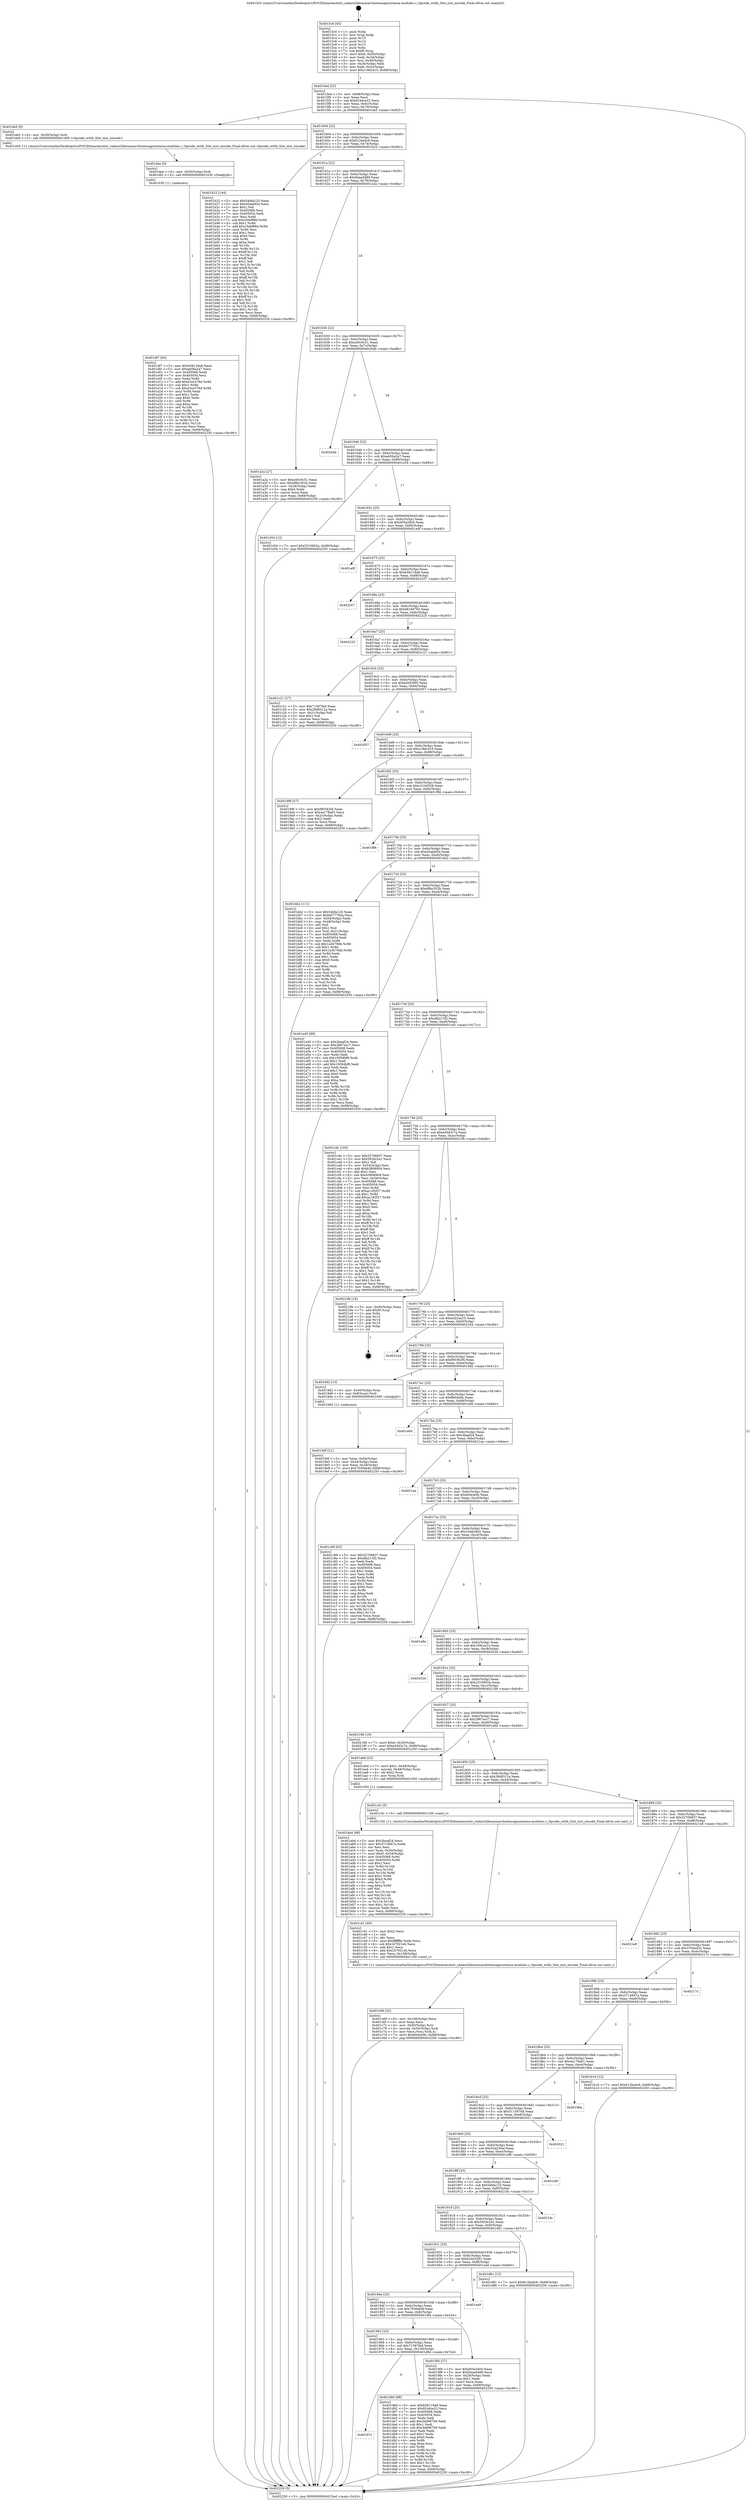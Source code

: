 digraph "0x4015c0" {
  label = "0x4015c0 (/mnt/c/Users/mathe/Desktop/tcc/POCII/binaries/extr_radare2librasmarchxtensagnuxtensa-modules.c_Opcode_witlb_Slot_inst_encode_Final-ollvm.out::main(0))"
  labelloc = "t"
  node[shape=record]

  Entry [label="",width=0.3,height=0.3,shape=circle,fillcolor=black,style=filled]
  "0x4015ed" [label="{
     0x4015ed [23]\l
     | [instrs]\l
     &nbsp;&nbsp;0x4015ed \<+3\>: mov -0x68(%rbp),%eax\l
     &nbsp;&nbsp;0x4015f0 \<+2\>: mov %eax,%ecx\l
     &nbsp;&nbsp;0x4015f2 \<+6\>: sub $0x824dce22,%ecx\l
     &nbsp;&nbsp;0x4015f8 \<+3\>: mov %eax,-0x6c(%rbp)\l
     &nbsp;&nbsp;0x4015fb \<+3\>: mov %ecx,-0x70(%rbp)\l
     &nbsp;&nbsp;0x4015fe \<+6\>: je 0000000000401de5 \<main+0x825\>\l
  }"]
  "0x401de5" [label="{
     0x401de5 [9]\l
     | [instrs]\l
     &nbsp;&nbsp;0x401de5 \<+4\>: mov -0x50(%rbp),%rdi\l
     &nbsp;&nbsp;0x401de9 \<+5\>: call 0000000000401400 \<Opcode_witlb_Slot_inst_encode\>\l
     | [calls]\l
     &nbsp;&nbsp;0x401400 \{1\} (/mnt/c/Users/mathe/Desktop/tcc/POCII/binaries/extr_radare2librasmarchxtensagnuxtensa-modules.c_Opcode_witlb_Slot_inst_encode_Final-ollvm.out::Opcode_witlb_Slot_inst_encode)\l
  }"]
  "0x401604" [label="{
     0x401604 [22]\l
     | [instrs]\l
     &nbsp;&nbsp;0x401604 \<+5\>: jmp 0000000000401609 \<main+0x49\>\l
     &nbsp;&nbsp;0x401609 \<+3\>: mov -0x6c(%rbp),%eax\l
     &nbsp;&nbsp;0x40160c \<+5\>: sub $0x912bedc6,%eax\l
     &nbsp;&nbsp;0x401611 \<+3\>: mov %eax,-0x74(%rbp)\l
     &nbsp;&nbsp;0x401614 \<+6\>: je 0000000000401b22 \<main+0x562\>\l
  }"]
  Exit [label="",width=0.3,height=0.3,shape=circle,fillcolor=black,style=filled,peripheries=2]
  "0x401b22" [label="{
     0x401b22 [144]\l
     | [instrs]\l
     &nbsp;&nbsp;0x401b22 \<+5\>: mov $0x54bfa125,%eax\l
     &nbsp;&nbsp;0x401b27 \<+5\>: mov $0xd2aebf2d,%ecx\l
     &nbsp;&nbsp;0x401b2c \<+2\>: mov $0x1,%dl\l
     &nbsp;&nbsp;0x401b2e \<+7\>: mov 0x405068,%esi\l
     &nbsp;&nbsp;0x401b35 \<+7\>: mov 0x405054,%edi\l
     &nbsp;&nbsp;0x401b3c \<+3\>: mov %esi,%r8d\l
     &nbsp;&nbsp;0x401b3f \<+7\>: sub $0xc5ebf88d,%r8d\l
     &nbsp;&nbsp;0x401b46 \<+4\>: sub $0x1,%r8d\l
     &nbsp;&nbsp;0x401b4a \<+7\>: add $0xc5ebf88d,%r8d\l
     &nbsp;&nbsp;0x401b51 \<+4\>: imul %r8d,%esi\l
     &nbsp;&nbsp;0x401b55 \<+3\>: and $0x1,%esi\l
     &nbsp;&nbsp;0x401b58 \<+3\>: cmp $0x0,%esi\l
     &nbsp;&nbsp;0x401b5b \<+4\>: sete %r9b\l
     &nbsp;&nbsp;0x401b5f \<+3\>: cmp $0xa,%edi\l
     &nbsp;&nbsp;0x401b62 \<+4\>: setl %r10b\l
     &nbsp;&nbsp;0x401b66 \<+3\>: mov %r9b,%r11b\l
     &nbsp;&nbsp;0x401b69 \<+4\>: xor $0xff,%r11b\l
     &nbsp;&nbsp;0x401b6d \<+3\>: mov %r10b,%bl\l
     &nbsp;&nbsp;0x401b70 \<+3\>: xor $0xff,%bl\l
     &nbsp;&nbsp;0x401b73 \<+3\>: xor $0x1,%dl\l
     &nbsp;&nbsp;0x401b76 \<+3\>: mov %r11b,%r14b\l
     &nbsp;&nbsp;0x401b79 \<+4\>: and $0xff,%r14b\l
     &nbsp;&nbsp;0x401b7d \<+3\>: and %dl,%r9b\l
     &nbsp;&nbsp;0x401b80 \<+3\>: mov %bl,%r15b\l
     &nbsp;&nbsp;0x401b83 \<+4\>: and $0xff,%r15b\l
     &nbsp;&nbsp;0x401b87 \<+3\>: and %dl,%r10b\l
     &nbsp;&nbsp;0x401b8a \<+3\>: or %r9b,%r14b\l
     &nbsp;&nbsp;0x401b8d \<+3\>: or %r10b,%r15b\l
     &nbsp;&nbsp;0x401b90 \<+3\>: xor %r15b,%r14b\l
     &nbsp;&nbsp;0x401b93 \<+3\>: or %bl,%r11b\l
     &nbsp;&nbsp;0x401b96 \<+4\>: xor $0xff,%r11b\l
     &nbsp;&nbsp;0x401b9a \<+3\>: or $0x1,%dl\l
     &nbsp;&nbsp;0x401b9d \<+3\>: and %dl,%r11b\l
     &nbsp;&nbsp;0x401ba0 \<+3\>: or %r11b,%r14b\l
     &nbsp;&nbsp;0x401ba3 \<+4\>: test $0x1,%r14b\l
     &nbsp;&nbsp;0x401ba7 \<+3\>: cmovne %ecx,%eax\l
     &nbsp;&nbsp;0x401baa \<+3\>: mov %eax,-0x68(%rbp)\l
     &nbsp;&nbsp;0x401bad \<+5\>: jmp 0000000000402250 \<main+0xc90\>\l
  }"]
  "0x40161a" [label="{
     0x40161a [22]\l
     | [instrs]\l
     &nbsp;&nbsp;0x40161a \<+5\>: jmp 000000000040161f \<main+0x5f\>\l
     &nbsp;&nbsp;0x40161f \<+3\>: mov -0x6c(%rbp),%eax\l
     &nbsp;&nbsp;0x401622 \<+5\>: sub $0x94aa0489,%eax\l
     &nbsp;&nbsp;0x401627 \<+3\>: mov %eax,-0x78(%rbp)\l
     &nbsp;&nbsp;0x40162a \<+6\>: je 0000000000401a2a \<main+0x46a\>\l
  }"]
  "0x401df7" [label="{
     0x401df7 [93]\l
     | [instrs]\l
     &nbsp;&nbsp;0x401df7 \<+5\>: mov $0xb58118a8,%eax\l
     &nbsp;&nbsp;0x401dfc \<+5\>: mov $0xab56a2a7,%ecx\l
     &nbsp;&nbsp;0x401e01 \<+7\>: mov 0x405068,%edx\l
     &nbsp;&nbsp;0x401e08 \<+7\>: mov 0x405054,%esi\l
     &nbsp;&nbsp;0x401e0f \<+3\>: mov %edx,%r8d\l
     &nbsp;&nbsp;0x401e12 \<+7\>: add $0xe3ce378d,%r8d\l
     &nbsp;&nbsp;0x401e19 \<+4\>: sub $0x1,%r8d\l
     &nbsp;&nbsp;0x401e1d \<+7\>: sub $0xe3ce378d,%r8d\l
     &nbsp;&nbsp;0x401e24 \<+4\>: imul %r8d,%edx\l
     &nbsp;&nbsp;0x401e28 \<+3\>: and $0x1,%edx\l
     &nbsp;&nbsp;0x401e2b \<+3\>: cmp $0x0,%edx\l
     &nbsp;&nbsp;0x401e2e \<+4\>: sete %r9b\l
     &nbsp;&nbsp;0x401e32 \<+3\>: cmp $0xa,%esi\l
     &nbsp;&nbsp;0x401e35 \<+4\>: setl %r10b\l
     &nbsp;&nbsp;0x401e39 \<+3\>: mov %r9b,%r11b\l
     &nbsp;&nbsp;0x401e3c \<+3\>: and %r10b,%r11b\l
     &nbsp;&nbsp;0x401e3f \<+3\>: xor %r10b,%r9b\l
     &nbsp;&nbsp;0x401e42 \<+3\>: or %r9b,%r11b\l
     &nbsp;&nbsp;0x401e45 \<+4\>: test $0x1,%r11b\l
     &nbsp;&nbsp;0x401e49 \<+3\>: cmovne %ecx,%eax\l
     &nbsp;&nbsp;0x401e4c \<+3\>: mov %eax,-0x68(%rbp)\l
     &nbsp;&nbsp;0x401e4f \<+5\>: jmp 0000000000402250 \<main+0xc90\>\l
  }"]
  "0x401a2a" [label="{
     0x401a2a [27]\l
     | [instrs]\l
     &nbsp;&nbsp;0x401a2a \<+5\>: mov $0xa40c0c51,%eax\l
     &nbsp;&nbsp;0x401a2f \<+5\>: mov $0xd9bc352b,%ecx\l
     &nbsp;&nbsp;0x401a34 \<+3\>: mov -0x28(%rbp),%edx\l
     &nbsp;&nbsp;0x401a37 \<+3\>: cmp $0x0,%edx\l
     &nbsp;&nbsp;0x401a3a \<+3\>: cmove %ecx,%eax\l
     &nbsp;&nbsp;0x401a3d \<+3\>: mov %eax,-0x68(%rbp)\l
     &nbsp;&nbsp;0x401a40 \<+5\>: jmp 0000000000402250 \<main+0xc90\>\l
  }"]
  "0x401630" [label="{
     0x401630 [22]\l
     | [instrs]\l
     &nbsp;&nbsp;0x401630 \<+5\>: jmp 0000000000401635 \<main+0x75\>\l
     &nbsp;&nbsp;0x401635 \<+3\>: mov -0x6c(%rbp),%eax\l
     &nbsp;&nbsp;0x401638 \<+5\>: sub $0xa40c0c51,%eax\l
     &nbsp;&nbsp;0x40163d \<+3\>: mov %eax,-0x7c(%rbp)\l
     &nbsp;&nbsp;0x401640 \<+6\>: je 000000000040204b \<main+0xa8b\>\l
  }"]
  "0x401dee" [label="{
     0x401dee [9]\l
     | [instrs]\l
     &nbsp;&nbsp;0x401dee \<+4\>: mov -0x50(%rbp),%rdi\l
     &nbsp;&nbsp;0x401df2 \<+5\>: call 0000000000401030 \<free@plt\>\l
     | [calls]\l
     &nbsp;&nbsp;0x401030 \{1\} (unknown)\l
  }"]
  "0x40204b" [label="{
     0x40204b\l
  }", style=dashed]
  "0x401646" [label="{
     0x401646 [22]\l
     | [instrs]\l
     &nbsp;&nbsp;0x401646 \<+5\>: jmp 000000000040164b \<main+0x8b\>\l
     &nbsp;&nbsp;0x40164b \<+3\>: mov -0x6c(%rbp),%eax\l
     &nbsp;&nbsp;0x40164e \<+5\>: sub $0xab56a2a7,%eax\l
     &nbsp;&nbsp;0x401653 \<+3\>: mov %eax,-0x80(%rbp)\l
     &nbsp;&nbsp;0x401656 \<+6\>: je 0000000000401e54 \<main+0x894\>\l
  }"]
  "0x40197c" [label="{
     0x40197c\l
  }", style=dashed]
  "0x401e54" [label="{
     0x401e54 [12]\l
     | [instrs]\l
     &nbsp;&nbsp;0x401e54 \<+7\>: movl $0x2310902a,-0x68(%rbp)\l
     &nbsp;&nbsp;0x401e5b \<+5\>: jmp 0000000000402250 \<main+0xc90\>\l
  }"]
  "0x40165c" [label="{
     0x40165c [25]\l
     | [instrs]\l
     &nbsp;&nbsp;0x40165c \<+5\>: jmp 0000000000401661 \<main+0xa1\>\l
     &nbsp;&nbsp;0x401661 \<+3\>: mov -0x6c(%rbp),%eax\l
     &nbsp;&nbsp;0x401664 \<+5\>: sub $0xb05a28c0,%eax\l
     &nbsp;&nbsp;0x401669 \<+6\>: mov %eax,-0x84(%rbp)\l
     &nbsp;&nbsp;0x40166f \<+6\>: je 0000000000401a0f \<main+0x44f\>\l
  }"]
  "0x401d8d" [label="{
     0x401d8d [88]\l
     | [instrs]\l
     &nbsp;&nbsp;0x401d8d \<+5\>: mov $0xb58118a8,%eax\l
     &nbsp;&nbsp;0x401d92 \<+5\>: mov $0x824dce22,%ecx\l
     &nbsp;&nbsp;0x401d97 \<+7\>: mov 0x405068,%edx\l
     &nbsp;&nbsp;0x401d9e \<+7\>: mov 0x405054,%esi\l
     &nbsp;&nbsp;0x401da5 \<+2\>: mov %edx,%edi\l
     &nbsp;&nbsp;0x401da7 \<+6\>: add $0x3dd967b9,%edi\l
     &nbsp;&nbsp;0x401dad \<+3\>: sub $0x1,%edi\l
     &nbsp;&nbsp;0x401db0 \<+6\>: sub $0x3dd967b9,%edi\l
     &nbsp;&nbsp;0x401db6 \<+3\>: imul %edi,%edx\l
     &nbsp;&nbsp;0x401db9 \<+3\>: and $0x1,%edx\l
     &nbsp;&nbsp;0x401dbc \<+3\>: cmp $0x0,%edx\l
     &nbsp;&nbsp;0x401dbf \<+4\>: sete %r8b\l
     &nbsp;&nbsp;0x401dc3 \<+3\>: cmp $0xa,%esi\l
     &nbsp;&nbsp;0x401dc6 \<+4\>: setl %r9b\l
     &nbsp;&nbsp;0x401dca \<+3\>: mov %r8b,%r10b\l
     &nbsp;&nbsp;0x401dcd \<+3\>: and %r9b,%r10b\l
     &nbsp;&nbsp;0x401dd0 \<+3\>: xor %r9b,%r8b\l
     &nbsp;&nbsp;0x401dd3 \<+3\>: or %r8b,%r10b\l
     &nbsp;&nbsp;0x401dd6 \<+4\>: test $0x1,%r10b\l
     &nbsp;&nbsp;0x401dda \<+3\>: cmovne %ecx,%eax\l
     &nbsp;&nbsp;0x401ddd \<+3\>: mov %eax,-0x68(%rbp)\l
     &nbsp;&nbsp;0x401de0 \<+5\>: jmp 0000000000402250 \<main+0xc90\>\l
  }"]
  "0x401a0f" [label="{
     0x401a0f\l
  }", style=dashed]
  "0x401675" [label="{
     0x401675 [25]\l
     | [instrs]\l
     &nbsp;&nbsp;0x401675 \<+5\>: jmp 000000000040167a \<main+0xba\>\l
     &nbsp;&nbsp;0x40167a \<+3\>: mov -0x6c(%rbp),%eax\l
     &nbsp;&nbsp;0x40167d \<+5\>: sub $0xb58118a8,%eax\l
     &nbsp;&nbsp;0x401682 \<+6\>: mov %eax,-0x88(%rbp)\l
     &nbsp;&nbsp;0x401688 \<+6\>: je 0000000000402207 \<main+0xc47\>\l
  }"]
  "0x401c69" [label="{
     0x401c69 [32]\l
     | [instrs]\l
     &nbsp;&nbsp;0x401c69 \<+6\>: mov -0x108(%rbp),%ecx\l
     &nbsp;&nbsp;0x401c6f \<+3\>: imul %eax,%ecx\l
     &nbsp;&nbsp;0x401c72 \<+4\>: mov -0x50(%rbp),%rsi\l
     &nbsp;&nbsp;0x401c76 \<+4\>: movslq -0x54(%rbp),%rdi\l
     &nbsp;&nbsp;0x401c7a \<+3\>: mov %ecx,(%rsi,%rdi,4)\l
     &nbsp;&nbsp;0x401c7d \<+7\>: movl $0x604cb0b,-0x68(%rbp)\l
     &nbsp;&nbsp;0x401c84 \<+5\>: jmp 0000000000402250 \<main+0xc90\>\l
  }"]
  "0x402207" [label="{
     0x402207\l
  }", style=dashed]
  "0x40168e" [label="{
     0x40168e [25]\l
     | [instrs]\l
     &nbsp;&nbsp;0x40168e \<+5\>: jmp 0000000000401693 \<main+0xd3\>\l
     &nbsp;&nbsp;0x401693 \<+3\>: mov -0x6c(%rbp),%eax\l
     &nbsp;&nbsp;0x401696 \<+5\>: sub $0xb8194783,%eax\l
     &nbsp;&nbsp;0x40169b \<+6\>: mov %eax,-0x8c(%rbp)\l
     &nbsp;&nbsp;0x4016a1 \<+6\>: je 0000000000402225 \<main+0xc65\>\l
  }"]
  "0x401c41" [label="{
     0x401c41 [40]\l
     | [instrs]\l
     &nbsp;&nbsp;0x401c41 \<+5\>: mov $0x2,%ecx\l
     &nbsp;&nbsp;0x401c46 \<+1\>: cltd\l
     &nbsp;&nbsp;0x401c47 \<+2\>: idiv %ecx\l
     &nbsp;&nbsp;0x401c49 \<+6\>: imul $0xfffffffe,%edx,%ecx\l
     &nbsp;&nbsp;0x401c4f \<+6\>: sub $0x247921eb,%ecx\l
     &nbsp;&nbsp;0x401c55 \<+3\>: add $0x1,%ecx\l
     &nbsp;&nbsp;0x401c58 \<+6\>: add $0x247921eb,%ecx\l
     &nbsp;&nbsp;0x401c5e \<+6\>: mov %ecx,-0x108(%rbp)\l
     &nbsp;&nbsp;0x401c64 \<+5\>: call 0000000000401160 \<next_i\>\l
     | [calls]\l
     &nbsp;&nbsp;0x401160 \{1\} (/mnt/c/Users/mathe/Desktop/tcc/POCII/binaries/extr_radare2librasmarchxtensagnuxtensa-modules.c_Opcode_witlb_Slot_inst_encode_Final-ollvm.out::next_i)\l
  }"]
  "0x402225" [label="{
     0x402225\l
  }", style=dashed]
  "0x4016a7" [label="{
     0x4016a7 [25]\l
     | [instrs]\l
     &nbsp;&nbsp;0x4016a7 \<+5\>: jmp 00000000004016ac \<main+0xec\>\l
     &nbsp;&nbsp;0x4016ac \<+3\>: mov -0x6c(%rbp),%eax\l
     &nbsp;&nbsp;0x4016af \<+5\>: sub $0xbb77792a,%eax\l
     &nbsp;&nbsp;0x4016b4 \<+6\>: mov %eax,-0x90(%rbp)\l
     &nbsp;&nbsp;0x4016ba \<+6\>: je 0000000000401c21 \<main+0x661\>\l
  }"]
  "0x401ab4" [label="{
     0x401ab4 [98]\l
     | [instrs]\l
     &nbsp;&nbsp;0x401ab4 \<+5\>: mov $0x3baaf24,%ecx\l
     &nbsp;&nbsp;0x401ab9 \<+5\>: mov $0x3714847a,%edx\l
     &nbsp;&nbsp;0x401abe \<+2\>: xor %esi,%esi\l
     &nbsp;&nbsp;0x401ac0 \<+4\>: mov %rax,-0x50(%rbp)\l
     &nbsp;&nbsp;0x401ac4 \<+7\>: movl $0x0,-0x54(%rbp)\l
     &nbsp;&nbsp;0x401acb \<+8\>: mov 0x405068,%r8d\l
     &nbsp;&nbsp;0x401ad3 \<+8\>: mov 0x405054,%r9d\l
     &nbsp;&nbsp;0x401adb \<+3\>: sub $0x1,%esi\l
     &nbsp;&nbsp;0x401ade \<+3\>: mov %r8d,%r10d\l
     &nbsp;&nbsp;0x401ae1 \<+3\>: add %esi,%r10d\l
     &nbsp;&nbsp;0x401ae4 \<+4\>: imul %r10d,%r8d\l
     &nbsp;&nbsp;0x401ae8 \<+4\>: and $0x1,%r8d\l
     &nbsp;&nbsp;0x401aec \<+4\>: cmp $0x0,%r8d\l
     &nbsp;&nbsp;0x401af0 \<+4\>: sete %r11b\l
     &nbsp;&nbsp;0x401af4 \<+4\>: cmp $0xa,%r9d\l
     &nbsp;&nbsp;0x401af8 \<+3\>: setl %bl\l
     &nbsp;&nbsp;0x401afb \<+3\>: mov %r11b,%r14b\l
     &nbsp;&nbsp;0x401afe \<+3\>: and %bl,%r14b\l
     &nbsp;&nbsp;0x401b01 \<+3\>: xor %bl,%r11b\l
     &nbsp;&nbsp;0x401b04 \<+3\>: or %r11b,%r14b\l
     &nbsp;&nbsp;0x401b07 \<+4\>: test $0x1,%r14b\l
     &nbsp;&nbsp;0x401b0b \<+3\>: cmovne %edx,%ecx\l
     &nbsp;&nbsp;0x401b0e \<+3\>: mov %ecx,-0x68(%rbp)\l
     &nbsp;&nbsp;0x401b11 \<+5\>: jmp 0000000000402250 \<main+0xc90\>\l
  }"]
  "0x401c21" [label="{
     0x401c21 [27]\l
     | [instrs]\l
     &nbsp;&nbsp;0x401c21 \<+5\>: mov $0x71587fed,%eax\l
     &nbsp;&nbsp;0x401c26 \<+5\>: mov $0x28d8312a,%ecx\l
     &nbsp;&nbsp;0x401c2b \<+3\>: mov -0x21(%rbp),%dl\l
     &nbsp;&nbsp;0x401c2e \<+3\>: test $0x1,%dl\l
     &nbsp;&nbsp;0x401c31 \<+3\>: cmovne %ecx,%eax\l
     &nbsp;&nbsp;0x401c34 \<+3\>: mov %eax,-0x68(%rbp)\l
     &nbsp;&nbsp;0x401c37 \<+5\>: jmp 0000000000402250 \<main+0xc90\>\l
  }"]
  "0x4016c0" [label="{
     0x4016c0 [25]\l
     | [instrs]\l
     &nbsp;&nbsp;0x4016c0 \<+5\>: jmp 00000000004016c5 \<main+0x105\>\l
     &nbsp;&nbsp;0x4016c5 \<+3\>: mov -0x6c(%rbp),%eax\l
     &nbsp;&nbsp;0x4016c8 \<+5\>: sub $0xbd263fd5,%eax\l
     &nbsp;&nbsp;0x4016cd \<+6\>: mov %eax,-0x94(%rbp)\l
     &nbsp;&nbsp;0x4016d3 \<+6\>: je 0000000000402057 \<main+0xa97\>\l
  }"]
  "0x401963" [label="{
     0x401963 [25]\l
     | [instrs]\l
     &nbsp;&nbsp;0x401963 \<+5\>: jmp 0000000000401968 \<main+0x3a8\>\l
     &nbsp;&nbsp;0x401968 \<+3\>: mov -0x6c(%rbp),%eax\l
     &nbsp;&nbsp;0x40196b \<+5\>: sub $0x71587fed,%eax\l
     &nbsp;&nbsp;0x401970 \<+6\>: mov %eax,-0x100(%rbp)\l
     &nbsp;&nbsp;0x401976 \<+6\>: je 0000000000401d8d \<main+0x7cd\>\l
  }"]
  "0x402057" [label="{
     0x402057\l
  }", style=dashed]
  "0x4016d9" [label="{
     0x4016d9 [25]\l
     | [instrs]\l
     &nbsp;&nbsp;0x4016d9 \<+5\>: jmp 00000000004016de \<main+0x11e\>\l
     &nbsp;&nbsp;0x4016de \<+3\>: mov -0x6c(%rbp),%eax\l
     &nbsp;&nbsp;0x4016e1 \<+5\>: sub $0xc18dc410,%eax\l
     &nbsp;&nbsp;0x4016e6 \<+6\>: mov %eax,-0x98(%rbp)\l
     &nbsp;&nbsp;0x4016ec \<+6\>: je 000000000040199f \<main+0x3df\>\l
  }"]
  "0x4019f4" [label="{
     0x4019f4 [27]\l
     | [instrs]\l
     &nbsp;&nbsp;0x4019f4 \<+5\>: mov $0xb05a28c0,%eax\l
     &nbsp;&nbsp;0x4019f9 \<+5\>: mov $0x94aa0489,%ecx\l
     &nbsp;&nbsp;0x4019fe \<+3\>: mov -0x28(%rbp),%edx\l
     &nbsp;&nbsp;0x401a01 \<+3\>: cmp $0x1,%edx\l
     &nbsp;&nbsp;0x401a04 \<+3\>: cmovl %ecx,%eax\l
     &nbsp;&nbsp;0x401a07 \<+3\>: mov %eax,-0x68(%rbp)\l
     &nbsp;&nbsp;0x401a0a \<+5\>: jmp 0000000000402250 \<main+0xc90\>\l
  }"]
  "0x40199f" [label="{
     0x40199f [27]\l
     | [instrs]\l
     &nbsp;&nbsp;0x40199f \<+5\>: mov $0xf90362f4,%eax\l
     &nbsp;&nbsp;0x4019a4 \<+5\>: mov $0x4a178a61,%ecx\l
     &nbsp;&nbsp;0x4019a9 \<+3\>: mov -0x2c(%rbp),%edx\l
     &nbsp;&nbsp;0x4019ac \<+3\>: cmp $0x2,%edx\l
     &nbsp;&nbsp;0x4019af \<+3\>: cmovne %ecx,%eax\l
     &nbsp;&nbsp;0x4019b2 \<+3\>: mov %eax,-0x68(%rbp)\l
     &nbsp;&nbsp;0x4019b5 \<+5\>: jmp 0000000000402250 \<main+0xc90\>\l
  }"]
  "0x4016f2" [label="{
     0x4016f2 [25]\l
     | [instrs]\l
     &nbsp;&nbsp;0x4016f2 \<+5\>: jmp 00000000004016f7 \<main+0x137\>\l
     &nbsp;&nbsp;0x4016f7 \<+3\>: mov -0x6c(%rbp),%eax\l
     &nbsp;&nbsp;0x4016fa \<+5\>: sub $0xc210d328,%eax\l
     &nbsp;&nbsp;0x4016ff \<+6\>: mov %eax,-0x9c(%rbp)\l
     &nbsp;&nbsp;0x401705 \<+6\>: je 0000000000401f86 \<main+0x9c6\>\l
  }"]
  "0x402250" [label="{
     0x402250 [5]\l
     | [instrs]\l
     &nbsp;&nbsp;0x402250 \<+5\>: jmp 00000000004015ed \<main+0x2d\>\l
  }"]
  "0x4015c0" [label="{
     0x4015c0 [45]\l
     | [instrs]\l
     &nbsp;&nbsp;0x4015c0 \<+1\>: push %rbp\l
     &nbsp;&nbsp;0x4015c1 \<+3\>: mov %rsp,%rbp\l
     &nbsp;&nbsp;0x4015c4 \<+2\>: push %r15\l
     &nbsp;&nbsp;0x4015c6 \<+2\>: push %r14\l
     &nbsp;&nbsp;0x4015c8 \<+2\>: push %r12\l
     &nbsp;&nbsp;0x4015ca \<+1\>: push %rbx\l
     &nbsp;&nbsp;0x4015cb \<+7\>: sub $0xf0,%rsp\l
     &nbsp;&nbsp;0x4015d2 \<+7\>: movl $0x0,-0x30(%rbp)\l
     &nbsp;&nbsp;0x4015d9 \<+3\>: mov %edi,-0x34(%rbp)\l
     &nbsp;&nbsp;0x4015dc \<+4\>: mov %rsi,-0x40(%rbp)\l
     &nbsp;&nbsp;0x4015e0 \<+3\>: mov -0x34(%rbp),%edi\l
     &nbsp;&nbsp;0x4015e3 \<+3\>: mov %edi,-0x2c(%rbp)\l
     &nbsp;&nbsp;0x4015e6 \<+7\>: movl $0xc18dc410,-0x68(%rbp)\l
  }"]
  "0x40194a" [label="{
     0x40194a [25]\l
     | [instrs]\l
     &nbsp;&nbsp;0x40194a \<+5\>: jmp 000000000040194f \<main+0x38f\>\l
     &nbsp;&nbsp;0x40194f \<+3\>: mov -0x6c(%rbp),%eax\l
     &nbsp;&nbsp;0x401952 \<+5\>: sub $0x7030eb4f,%eax\l
     &nbsp;&nbsp;0x401957 \<+6\>: mov %eax,-0xfc(%rbp)\l
     &nbsp;&nbsp;0x40195d \<+6\>: je 00000000004019f4 \<main+0x434\>\l
  }"]
  "0x401f86" [label="{
     0x401f86\l
  }", style=dashed]
  "0x40170b" [label="{
     0x40170b [25]\l
     | [instrs]\l
     &nbsp;&nbsp;0x40170b \<+5\>: jmp 0000000000401710 \<main+0x150\>\l
     &nbsp;&nbsp;0x401710 \<+3\>: mov -0x6c(%rbp),%eax\l
     &nbsp;&nbsp;0x401713 \<+5\>: sub $0xd2aebf2d,%eax\l
     &nbsp;&nbsp;0x401718 \<+6\>: mov %eax,-0xa0(%rbp)\l
     &nbsp;&nbsp;0x40171e \<+6\>: je 0000000000401bb2 \<main+0x5f2\>\l
  }"]
  "0x401ea9" [label="{
     0x401ea9\l
  }", style=dashed]
  "0x401bb2" [label="{
     0x401bb2 [111]\l
     | [instrs]\l
     &nbsp;&nbsp;0x401bb2 \<+5\>: mov $0x54bfa125,%eax\l
     &nbsp;&nbsp;0x401bb7 \<+5\>: mov $0xbb77792a,%ecx\l
     &nbsp;&nbsp;0x401bbc \<+3\>: mov -0x54(%rbp),%edx\l
     &nbsp;&nbsp;0x401bbf \<+3\>: cmp -0x48(%rbp),%edx\l
     &nbsp;&nbsp;0x401bc2 \<+4\>: setl %sil\l
     &nbsp;&nbsp;0x401bc6 \<+4\>: and $0x1,%sil\l
     &nbsp;&nbsp;0x401bca \<+4\>: mov %sil,-0x21(%rbp)\l
     &nbsp;&nbsp;0x401bce \<+7\>: mov 0x405068,%edx\l
     &nbsp;&nbsp;0x401bd5 \<+7\>: mov 0x405054,%edi\l
     &nbsp;&nbsp;0x401bdc \<+3\>: mov %edx,%r8d\l
     &nbsp;&nbsp;0x401bdf \<+7\>: sub $0x1a3b79db,%r8d\l
     &nbsp;&nbsp;0x401be6 \<+4\>: sub $0x1,%r8d\l
     &nbsp;&nbsp;0x401bea \<+7\>: add $0x1a3b79db,%r8d\l
     &nbsp;&nbsp;0x401bf1 \<+4\>: imul %r8d,%edx\l
     &nbsp;&nbsp;0x401bf5 \<+3\>: and $0x1,%edx\l
     &nbsp;&nbsp;0x401bf8 \<+3\>: cmp $0x0,%edx\l
     &nbsp;&nbsp;0x401bfb \<+4\>: sete %sil\l
     &nbsp;&nbsp;0x401bff \<+3\>: cmp $0xa,%edi\l
     &nbsp;&nbsp;0x401c02 \<+4\>: setl %r9b\l
     &nbsp;&nbsp;0x401c06 \<+3\>: mov %sil,%r10b\l
     &nbsp;&nbsp;0x401c09 \<+3\>: and %r9b,%r10b\l
     &nbsp;&nbsp;0x401c0c \<+3\>: xor %r9b,%sil\l
     &nbsp;&nbsp;0x401c0f \<+3\>: or %sil,%r10b\l
     &nbsp;&nbsp;0x401c12 \<+4\>: test $0x1,%r10b\l
     &nbsp;&nbsp;0x401c16 \<+3\>: cmovne %ecx,%eax\l
     &nbsp;&nbsp;0x401c19 \<+3\>: mov %eax,-0x68(%rbp)\l
     &nbsp;&nbsp;0x401c1c \<+5\>: jmp 0000000000402250 \<main+0xc90\>\l
  }"]
  "0x401724" [label="{
     0x401724 [25]\l
     | [instrs]\l
     &nbsp;&nbsp;0x401724 \<+5\>: jmp 0000000000401729 \<main+0x169\>\l
     &nbsp;&nbsp;0x401729 \<+3\>: mov -0x6c(%rbp),%eax\l
     &nbsp;&nbsp;0x40172c \<+5\>: sub $0xd9bc352b,%eax\l
     &nbsp;&nbsp;0x401731 \<+6\>: mov %eax,-0xa4(%rbp)\l
     &nbsp;&nbsp;0x401737 \<+6\>: je 0000000000401a45 \<main+0x485\>\l
  }"]
  "0x401931" [label="{
     0x401931 [25]\l
     | [instrs]\l
     &nbsp;&nbsp;0x401931 \<+5\>: jmp 0000000000401936 \<main+0x376\>\l
     &nbsp;&nbsp;0x401936 \<+3\>: mov -0x6c(%rbp),%eax\l
     &nbsp;&nbsp;0x401939 \<+5\>: sub $0x624d3281,%eax\l
     &nbsp;&nbsp;0x40193e \<+6\>: mov %eax,-0xf8(%rbp)\l
     &nbsp;&nbsp;0x401944 \<+6\>: je 0000000000401ea9 \<main+0x8e9\>\l
  }"]
  "0x401a45" [label="{
     0x401a45 [88]\l
     | [instrs]\l
     &nbsp;&nbsp;0x401a45 \<+5\>: mov $0x3baaf24,%eax\l
     &nbsp;&nbsp;0x401a4a \<+5\>: mov $0x2867acc7,%ecx\l
     &nbsp;&nbsp;0x401a4f \<+7\>: mov 0x405068,%edx\l
     &nbsp;&nbsp;0x401a56 \<+7\>: mov 0x405054,%esi\l
     &nbsp;&nbsp;0x401a5d \<+2\>: mov %edx,%edi\l
     &nbsp;&nbsp;0x401a5f \<+6\>: sub $0x10094bf9,%edi\l
     &nbsp;&nbsp;0x401a65 \<+3\>: sub $0x1,%edi\l
     &nbsp;&nbsp;0x401a68 \<+6\>: add $0x10094bf9,%edi\l
     &nbsp;&nbsp;0x401a6e \<+3\>: imul %edi,%edx\l
     &nbsp;&nbsp;0x401a71 \<+3\>: and $0x1,%edx\l
     &nbsp;&nbsp;0x401a74 \<+3\>: cmp $0x0,%edx\l
     &nbsp;&nbsp;0x401a77 \<+4\>: sete %r8b\l
     &nbsp;&nbsp;0x401a7b \<+3\>: cmp $0xa,%esi\l
     &nbsp;&nbsp;0x401a7e \<+4\>: setl %r9b\l
     &nbsp;&nbsp;0x401a82 \<+3\>: mov %r8b,%r10b\l
     &nbsp;&nbsp;0x401a85 \<+3\>: and %r9b,%r10b\l
     &nbsp;&nbsp;0x401a88 \<+3\>: xor %r9b,%r8b\l
     &nbsp;&nbsp;0x401a8b \<+3\>: or %r8b,%r10b\l
     &nbsp;&nbsp;0x401a8e \<+4\>: test $0x1,%r10b\l
     &nbsp;&nbsp;0x401a92 \<+3\>: cmovne %ecx,%eax\l
     &nbsp;&nbsp;0x401a95 \<+3\>: mov %eax,-0x68(%rbp)\l
     &nbsp;&nbsp;0x401a98 \<+5\>: jmp 0000000000402250 \<main+0xc90\>\l
  }"]
  "0x40173d" [label="{
     0x40173d [25]\l
     | [instrs]\l
     &nbsp;&nbsp;0x40173d \<+5\>: jmp 0000000000401742 \<main+0x182\>\l
     &nbsp;&nbsp;0x401742 \<+3\>: mov -0x6c(%rbp),%eax\l
     &nbsp;&nbsp;0x401745 \<+5\>: sub $0xdfa213f2,%eax\l
     &nbsp;&nbsp;0x40174a \<+6\>: mov %eax,-0xa8(%rbp)\l
     &nbsp;&nbsp;0x401750 \<+6\>: je 0000000000401cdc \<main+0x71c\>\l
  }"]
  "0x401d81" [label="{
     0x401d81 [12]\l
     | [instrs]\l
     &nbsp;&nbsp;0x401d81 \<+7\>: movl $0x912bedc6,-0x68(%rbp)\l
     &nbsp;&nbsp;0x401d88 \<+5\>: jmp 0000000000402250 \<main+0xc90\>\l
  }"]
  "0x401cdc" [label="{
     0x401cdc [165]\l
     | [instrs]\l
     &nbsp;&nbsp;0x401cdc \<+5\>: mov $0x32706837,%eax\l
     &nbsp;&nbsp;0x401ce1 \<+5\>: mov $0x5926c2e1,%ecx\l
     &nbsp;&nbsp;0x401ce6 \<+2\>: mov $0x1,%dl\l
     &nbsp;&nbsp;0x401ce8 \<+3\>: mov -0x54(%rbp),%esi\l
     &nbsp;&nbsp;0x401ceb \<+6\>: add $0xb3808904,%esi\l
     &nbsp;&nbsp;0x401cf1 \<+3\>: add $0x1,%esi\l
     &nbsp;&nbsp;0x401cf4 \<+6\>: sub $0xb3808904,%esi\l
     &nbsp;&nbsp;0x401cfa \<+3\>: mov %esi,-0x54(%rbp)\l
     &nbsp;&nbsp;0x401cfd \<+7\>: mov 0x405068,%esi\l
     &nbsp;&nbsp;0x401d04 \<+7\>: mov 0x405054,%edi\l
     &nbsp;&nbsp;0x401d0b \<+3\>: mov %esi,%r8d\l
     &nbsp;&nbsp;0x401d0e \<+7\>: sub $0xac192f27,%r8d\l
     &nbsp;&nbsp;0x401d15 \<+4\>: sub $0x1,%r8d\l
     &nbsp;&nbsp;0x401d19 \<+7\>: add $0xac192f27,%r8d\l
     &nbsp;&nbsp;0x401d20 \<+4\>: imul %r8d,%esi\l
     &nbsp;&nbsp;0x401d24 \<+3\>: and $0x1,%esi\l
     &nbsp;&nbsp;0x401d27 \<+3\>: cmp $0x0,%esi\l
     &nbsp;&nbsp;0x401d2a \<+4\>: sete %r9b\l
     &nbsp;&nbsp;0x401d2e \<+3\>: cmp $0xa,%edi\l
     &nbsp;&nbsp;0x401d31 \<+4\>: setl %r10b\l
     &nbsp;&nbsp;0x401d35 \<+3\>: mov %r9b,%r11b\l
     &nbsp;&nbsp;0x401d38 \<+4\>: xor $0xff,%r11b\l
     &nbsp;&nbsp;0x401d3c \<+3\>: mov %r10b,%bl\l
     &nbsp;&nbsp;0x401d3f \<+3\>: xor $0xff,%bl\l
     &nbsp;&nbsp;0x401d42 \<+3\>: xor $0x1,%dl\l
     &nbsp;&nbsp;0x401d45 \<+3\>: mov %r11b,%r14b\l
     &nbsp;&nbsp;0x401d48 \<+4\>: and $0xff,%r14b\l
     &nbsp;&nbsp;0x401d4c \<+3\>: and %dl,%r9b\l
     &nbsp;&nbsp;0x401d4f \<+3\>: mov %bl,%r15b\l
     &nbsp;&nbsp;0x401d52 \<+4\>: and $0xff,%r15b\l
     &nbsp;&nbsp;0x401d56 \<+3\>: and %dl,%r10b\l
     &nbsp;&nbsp;0x401d59 \<+3\>: or %r9b,%r14b\l
     &nbsp;&nbsp;0x401d5c \<+3\>: or %r10b,%r15b\l
     &nbsp;&nbsp;0x401d5f \<+3\>: xor %r15b,%r14b\l
     &nbsp;&nbsp;0x401d62 \<+3\>: or %bl,%r11b\l
     &nbsp;&nbsp;0x401d65 \<+4\>: xor $0xff,%r11b\l
     &nbsp;&nbsp;0x401d69 \<+3\>: or $0x1,%dl\l
     &nbsp;&nbsp;0x401d6c \<+3\>: and %dl,%r11b\l
     &nbsp;&nbsp;0x401d6f \<+3\>: or %r11b,%r14b\l
     &nbsp;&nbsp;0x401d72 \<+4\>: test $0x1,%r14b\l
     &nbsp;&nbsp;0x401d76 \<+3\>: cmovne %ecx,%eax\l
     &nbsp;&nbsp;0x401d79 \<+3\>: mov %eax,-0x68(%rbp)\l
     &nbsp;&nbsp;0x401d7c \<+5\>: jmp 0000000000402250 \<main+0xc90\>\l
  }"]
  "0x401756" [label="{
     0x401756 [25]\l
     | [instrs]\l
     &nbsp;&nbsp;0x401756 \<+5\>: jmp 000000000040175b \<main+0x19b\>\l
     &nbsp;&nbsp;0x40175b \<+3\>: mov -0x6c(%rbp),%eax\l
     &nbsp;&nbsp;0x40175e \<+5\>: sub $0xe45d3c7a,%eax\l
     &nbsp;&nbsp;0x401763 \<+6\>: mov %eax,-0xac(%rbp)\l
     &nbsp;&nbsp;0x401769 \<+6\>: je 000000000040219b \<main+0xbdb\>\l
  }"]
  "0x401918" [label="{
     0x401918 [25]\l
     | [instrs]\l
     &nbsp;&nbsp;0x401918 \<+5\>: jmp 000000000040191d \<main+0x35d\>\l
     &nbsp;&nbsp;0x40191d \<+3\>: mov -0x6c(%rbp),%eax\l
     &nbsp;&nbsp;0x401920 \<+5\>: sub $0x5926c2e1,%eax\l
     &nbsp;&nbsp;0x401925 \<+6\>: mov %eax,-0xf4(%rbp)\l
     &nbsp;&nbsp;0x40192b \<+6\>: je 0000000000401d81 \<main+0x7c1\>\l
  }"]
  "0x40219b" [label="{
     0x40219b [19]\l
     | [instrs]\l
     &nbsp;&nbsp;0x40219b \<+3\>: mov -0x30(%rbp),%eax\l
     &nbsp;&nbsp;0x40219e \<+7\>: add $0xf0,%rsp\l
     &nbsp;&nbsp;0x4021a5 \<+1\>: pop %rbx\l
     &nbsp;&nbsp;0x4021a6 \<+2\>: pop %r12\l
     &nbsp;&nbsp;0x4021a8 \<+2\>: pop %r14\l
     &nbsp;&nbsp;0x4021aa \<+2\>: pop %r15\l
     &nbsp;&nbsp;0x4021ac \<+1\>: pop %rbp\l
     &nbsp;&nbsp;0x4021ad \<+1\>: ret\l
  }"]
  "0x40176f" [label="{
     0x40176f [25]\l
     | [instrs]\l
     &nbsp;&nbsp;0x40176f \<+5\>: jmp 0000000000401774 \<main+0x1b4\>\l
     &nbsp;&nbsp;0x401774 \<+3\>: mov -0x6c(%rbp),%eax\l
     &nbsp;&nbsp;0x401777 \<+5\>: sub $0xed22aa10,%eax\l
     &nbsp;&nbsp;0x40177c \<+6\>: mov %eax,-0xb0(%rbp)\l
     &nbsp;&nbsp;0x401782 \<+6\>: je 0000000000402244 \<main+0xc84\>\l
  }"]
  "0x4021dc" [label="{
     0x4021dc\l
  }", style=dashed]
  "0x402244" [label="{
     0x402244\l
  }", style=dashed]
  "0x401788" [label="{
     0x401788 [25]\l
     | [instrs]\l
     &nbsp;&nbsp;0x401788 \<+5\>: jmp 000000000040178d \<main+0x1cd\>\l
     &nbsp;&nbsp;0x40178d \<+3\>: mov -0x6c(%rbp),%eax\l
     &nbsp;&nbsp;0x401790 \<+5\>: sub $0xf90362f4,%eax\l
     &nbsp;&nbsp;0x401795 \<+6\>: mov %eax,-0xb4(%rbp)\l
     &nbsp;&nbsp;0x40179b \<+6\>: je 00000000004019d2 \<main+0x412\>\l
  }"]
  "0x4018ff" [label="{
     0x4018ff [25]\l
     | [instrs]\l
     &nbsp;&nbsp;0x4018ff \<+5\>: jmp 0000000000401904 \<main+0x344\>\l
     &nbsp;&nbsp;0x401904 \<+3\>: mov -0x6c(%rbp),%eax\l
     &nbsp;&nbsp;0x401907 \<+5\>: sub $0x54bfa125,%eax\l
     &nbsp;&nbsp;0x40190c \<+6\>: mov %eax,-0xf0(%rbp)\l
     &nbsp;&nbsp;0x401912 \<+6\>: je 00000000004021dc \<main+0xc1c\>\l
  }"]
  "0x4019d2" [label="{
     0x4019d2 [13]\l
     | [instrs]\l
     &nbsp;&nbsp;0x4019d2 \<+4\>: mov -0x40(%rbp),%rax\l
     &nbsp;&nbsp;0x4019d6 \<+4\>: mov 0x8(%rax),%rdi\l
     &nbsp;&nbsp;0x4019da \<+5\>: call 0000000000401060 \<atoi@plt\>\l
     | [calls]\l
     &nbsp;&nbsp;0x401060 \{1\} (unknown)\l
  }"]
  "0x4017a1" [label="{
     0x4017a1 [25]\l
     | [instrs]\l
     &nbsp;&nbsp;0x4017a1 \<+5\>: jmp 00000000004017a6 \<main+0x1e6\>\l
     &nbsp;&nbsp;0x4017a6 \<+3\>: mov -0x6c(%rbp),%eax\l
     &nbsp;&nbsp;0x4017a9 \<+5\>: sub $0xffe0da9c,%eax\l
     &nbsp;&nbsp;0x4017ae \<+6\>: mov %eax,-0xb8(%rbp)\l
     &nbsp;&nbsp;0x4017b4 \<+6\>: je 0000000000401e60 \<main+0x8a0\>\l
  }"]
  "0x4019df" [label="{
     0x4019df [21]\l
     | [instrs]\l
     &nbsp;&nbsp;0x4019df \<+3\>: mov %eax,-0x44(%rbp)\l
     &nbsp;&nbsp;0x4019e2 \<+3\>: mov -0x44(%rbp),%eax\l
     &nbsp;&nbsp;0x4019e5 \<+3\>: mov %eax,-0x28(%rbp)\l
     &nbsp;&nbsp;0x4019e8 \<+7\>: movl $0x7030eb4f,-0x68(%rbp)\l
     &nbsp;&nbsp;0x4019ef \<+5\>: jmp 0000000000402250 \<main+0xc90\>\l
  }"]
  "0x401ef6" [label="{
     0x401ef6\l
  }", style=dashed]
  "0x401e60" [label="{
     0x401e60\l
  }", style=dashed]
  "0x4017ba" [label="{
     0x4017ba [25]\l
     | [instrs]\l
     &nbsp;&nbsp;0x4017ba \<+5\>: jmp 00000000004017bf \<main+0x1ff\>\l
     &nbsp;&nbsp;0x4017bf \<+3\>: mov -0x6c(%rbp),%eax\l
     &nbsp;&nbsp;0x4017c2 \<+5\>: sub $0x3baaf24,%eax\l
     &nbsp;&nbsp;0x4017c7 \<+6\>: mov %eax,-0xbc(%rbp)\l
     &nbsp;&nbsp;0x4017cd \<+6\>: je 00000000004021ae \<main+0xbee\>\l
  }"]
  "0x4018e6" [label="{
     0x4018e6 [25]\l
     | [instrs]\l
     &nbsp;&nbsp;0x4018e6 \<+5\>: jmp 00000000004018eb \<main+0x32b\>\l
     &nbsp;&nbsp;0x4018eb \<+3\>: mov -0x6c(%rbp),%eax\l
     &nbsp;&nbsp;0x4018ee \<+5\>: sub $0x52a23fae,%eax\l
     &nbsp;&nbsp;0x4018f3 \<+6\>: mov %eax,-0xec(%rbp)\l
     &nbsp;&nbsp;0x4018f9 \<+6\>: je 0000000000401ef6 \<main+0x936\>\l
  }"]
  "0x4021ae" [label="{
     0x4021ae\l
  }", style=dashed]
  "0x4017d3" [label="{
     0x4017d3 [25]\l
     | [instrs]\l
     &nbsp;&nbsp;0x4017d3 \<+5\>: jmp 00000000004017d8 \<main+0x218\>\l
     &nbsp;&nbsp;0x4017d8 \<+3\>: mov -0x6c(%rbp),%eax\l
     &nbsp;&nbsp;0x4017db \<+5\>: sub $0x604cb0b,%eax\l
     &nbsp;&nbsp;0x4017e0 \<+6\>: mov %eax,-0xc0(%rbp)\l
     &nbsp;&nbsp;0x4017e6 \<+6\>: je 0000000000401c89 \<main+0x6c9\>\l
  }"]
  "0x402021" [label="{
     0x402021\l
  }", style=dashed]
  "0x401c89" [label="{
     0x401c89 [83]\l
     | [instrs]\l
     &nbsp;&nbsp;0x401c89 \<+5\>: mov $0x32706837,%eax\l
     &nbsp;&nbsp;0x401c8e \<+5\>: mov $0xdfa213f2,%ecx\l
     &nbsp;&nbsp;0x401c93 \<+2\>: xor %edx,%edx\l
     &nbsp;&nbsp;0x401c95 \<+7\>: mov 0x405068,%esi\l
     &nbsp;&nbsp;0x401c9c \<+7\>: mov 0x405054,%edi\l
     &nbsp;&nbsp;0x401ca3 \<+3\>: sub $0x1,%edx\l
     &nbsp;&nbsp;0x401ca6 \<+3\>: mov %esi,%r8d\l
     &nbsp;&nbsp;0x401ca9 \<+3\>: add %edx,%r8d\l
     &nbsp;&nbsp;0x401cac \<+4\>: imul %r8d,%esi\l
     &nbsp;&nbsp;0x401cb0 \<+3\>: and $0x1,%esi\l
     &nbsp;&nbsp;0x401cb3 \<+3\>: cmp $0x0,%esi\l
     &nbsp;&nbsp;0x401cb6 \<+4\>: sete %r9b\l
     &nbsp;&nbsp;0x401cba \<+3\>: cmp $0xa,%edi\l
     &nbsp;&nbsp;0x401cbd \<+4\>: setl %r10b\l
     &nbsp;&nbsp;0x401cc1 \<+3\>: mov %r9b,%r11b\l
     &nbsp;&nbsp;0x401cc4 \<+3\>: and %r10b,%r11b\l
     &nbsp;&nbsp;0x401cc7 \<+3\>: xor %r10b,%r9b\l
     &nbsp;&nbsp;0x401cca \<+3\>: or %r9b,%r11b\l
     &nbsp;&nbsp;0x401ccd \<+4\>: test $0x1,%r11b\l
     &nbsp;&nbsp;0x401cd1 \<+3\>: cmovne %ecx,%eax\l
     &nbsp;&nbsp;0x401cd4 \<+3\>: mov %eax,-0x68(%rbp)\l
     &nbsp;&nbsp;0x401cd7 \<+5\>: jmp 0000000000402250 \<main+0xc90\>\l
  }"]
  "0x4017ec" [label="{
     0x4017ec [25]\l
     | [instrs]\l
     &nbsp;&nbsp;0x4017ec \<+5\>: jmp 00000000004017f1 \<main+0x231\>\l
     &nbsp;&nbsp;0x4017f1 \<+3\>: mov -0x6c(%rbp),%eax\l
     &nbsp;&nbsp;0x4017f4 \<+5\>: sub $0x104626d1,%eax\l
     &nbsp;&nbsp;0x4017f9 \<+6\>: mov %eax,-0xc4(%rbp)\l
     &nbsp;&nbsp;0x4017ff \<+6\>: je 0000000000401e8e \<main+0x8ce\>\l
  }"]
  "0x4018cd" [label="{
     0x4018cd [25]\l
     | [instrs]\l
     &nbsp;&nbsp;0x4018cd \<+5\>: jmp 00000000004018d2 \<main+0x312\>\l
     &nbsp;&nbsp;0x4018d2 \<+3\>: mov -0x6c(%rbp),%eax\l
     &nbsp;&nbsp;0x4018d5 \<+5\>: sub $0x511597dd,%eax\l
     &nbsp;&nbsp;0x4018da \<+6\>: mov %eax,-0xe8(%rbp)\l
     &nbsp;&nbsp;0x4018e0 \<+6\>: je 0000000000402021 \<main+0xa61\>\l
  }"]
  "0x401e8e" [label="{
     0x401e8e\l
  }", style=dashed]
  "0x401805" [label="{
     0x401805 [25]\l
     | [instrs]\l
     &nbsp;&nbsp;0x401805 \<+5\>: jmp 000000000040180a \<main+0x24a\>\l
     &nbsp;&nbsp;0x40180a \<+3\>: mov -0x6c(%rbp),%eax\l
     &nbsp;&nbsp;0x40180d \<+5\>: sub $0x169cce1e,%eax\l
     &nbsp;&nbsp;0x401812 \<+6\>: mov %eax,-0xc8(%rbp)\l
     &nbsp;&nbsp;0x401818 \<+6\>: je 000000000040202d \<main+0xa6d\>\l
  }"]
  "0x4019ba" [label="{
     0x4019ba\l
  }", style=dashed]
  "0x40202d" [label="{
     0x40202d\l
  }", style=dashed]
  "0x40181e" [label="{
     0x40181e [25]\l
     | [instrs]\l
     &nbsp;&nbsp;0x40181e \<+5\>: jmp 0000000000401823 \<main+0x263\>\l
     &nbsp;&nbsp;0x401823 \<+3\>: mov -0x6c(%rbp),%eax\l
     &nbsp;&nbsp;0x401826 \<+5\>: sub $0x2310902a,%eax\l
     &nbsp;&nbsp;0x40182b \<+6\>: mov %eax,-0xcc(%rbp)\l
     &nbsp;&nbsp;0x401831 \<+6\>: je 0000000000402188 \<main+0xbc8\>\l
  }"]
  "0x4018b4" [label="{
     0x4018b4 [25]\l
     | [instrs]\l
     &nbsp;&nbsp;0x4018b4 \<+5\>: jmp 00000000004018b9 \<main+0x2f9\>\l
     &nbsp;&nbsp;0x4018b9 \<+3\>: mov -0x6c(%rbp),%eax\l
     &nbsp;&nbsp;0x4018bc \<+5\>: sub $0x4a178a61,%eax\l
     &nbsp;&nbsp;0x4018c1 \<+6\>: mov %eax,-0xe4(%rbp)\l
     &nbsp;&nbsp;0x4018c7 \<+6\>: je 00000000004019ba \<main+0x3fa\>\l
  }"]
  "0x402188" [label="{
     0x402188 [19]\l
     | [instrs]\l
     &nbsp;&nbsp;0x402188 \<+7\>: movl $0x0,-0x30(%rbp)\l
     &nbsp;&nbsp;0x40218f \<+7\>: movl $0xe45d3c7a,-0x68(%rbp)\l
     &nbsp;&nbsp;0x402196 \<+5\>: jmp 0000000000402250 \<main+0xc90\>\l
  }"]
  "0x401837" [label="{
     0x401837 [25]\l
     | [instrs]\l
     &nbsp;&nbsp;0x401837 \<+5\>: jmp 000000000040183c \<main+0x27c\>\l
     &nbsp;&nbsp;0x40183c \<+3\>: mov -0x6c(%rbp),%eax\l
     &nbsp;&nbsp;0x40183f \<+5\>: sub $0x2867acc7,%eax\l
     &nbsp;&nbsp;0x401844 \<+6\>: mov %eax,-0xd0(%rbp)\l
     &nbsp;&nbsp;0x40184a \<+6\>: je 0000000000401a9d \<main+0x4dd\>\l
  }"]
  "0x401b16" [label="{
     0x401b16 [12]\l
     | [instrs]\l
     &nbsp;&nbsp;0x401b16 \<+7\>: movl $0x912bedc6,-0x68(%rbp)\l
     &nbsp;&nbsp;0x401b1d \<+5\>: jmp 0000000000402250 \<main+0xc90\>\l
  }"]
  "0x401a9d" [label="{
     0x401a9d [23]\l
     | [instrs]\l
     &nbsp;&nbsp;0x401a9d \<+7\>: movl $0x1,-0x48(%rbp)\l
     &nbsp;&nbsp;0x401aa4 \<+4\>: movslq -0x48(%rbp),%rax\l
     &nbsp;&nbsp;0x401aa8 \<+4\>: shl $0x2,%rax\l
     &nbsp;&nbsp;0x401aac \<+3\>: mov %rax,%rdi\l
     &nbsp;&nbsp;0x401aaf \<+5\>: call 0000000000401050 \<malloc@plt\>\l
     | [calls]\l
     &nbsp;&nbsp;0x401050 \{1\} (unknown)\l
  }"]
  "0x401850" [label="{
     0x401850 [25]\l
     | [instrs]\l
     &nbsp;&nbsp;0x401850 \<+5\>: jmp 0000000000401855 \<main+0x295\>\l
     &nbsp;&nbsp;0x401855 \<+3\>: mov -0x6c(%rbp),%eax\l
     &nbsp;&nbsp;0x401858 \<+5\>: sub $0x28d8312a,%eax\l
     &nbsp;&nbsp;0x40185d \<+6\>: mov %eax,-0xd4(%rbp)\l
     &nbsp;&nbsp;0x401863 \<+6\>: je 0000000000401c3c \<main+0x67c\>\l
  }"]
  "0x40189b" [label="{
     0x40189b [25]\l
     | [instrs]\l
     &nbsp;&nbsp;0x40189b \<+5\>: jmp 00000000004018a0 \<main+0x2e0\>\l
     &nbsp;&nbsp;0x4018a0 \<+3\>: mov -0x6c(%rbp),%eax\l
     &nbsp;&nbsp;0x4018a3 \<+5\>: sub $0x3714847a,%eax\l
     &nbsp;&nbsp;0x4018a8 \<+6\>: mov %eax,-0xe0(%rbp)\l
     &nbsp;&nbsp;0x4018ae \<+6\>: je 0000000000401b16 \<main+0x556\>\l
  }"]
  "0x401c3c" [label="{
     0x401c3c [5]\l
     | [instrs]\l
     &nbsp;&nbsp;0x401c3c \<+5\>: call 0000000000401160 \<next_i\>\l
     | [calls]\l
     &nbsp;&nbsp;0x401160 \{1\} (/mnt/c/Users/mathe/Desktop/tcc/POCII/binaries/extr_radare2librasmarchxtensagnuxtensa-modules.c_Opcode_witlb_Slot_inst_encode_Final-ollvm.out::next_i)\l
  }"]
  "0x401869" [label="{
     0x401869 [25]\l
     | [instrs]\l
     &nbsp;&nbsp;0x401869 \<+5\>: jmp 000000000040186e \<main+0x2ae\>\l
     &nbsp;&nbsp;0x40186e \<+3\>: mov -0x6c(%rbp),%eax\l
     &nbsp;&nbsp;0x401871 \<+5\>: sub $0x32706837,%eax\l
     &nbsp;&nbsp;0x401876 \<+6\>: mov %eax,-0xd8(%rbp)\l
     &nbsp;&nbsp;0x40187c \<+6\>: je 00000000004021e8 \<main+0xc28\>\l
  }"]
  "0x40217c" [label="{
     0x40217c\l
  }", style=dashed]
  "0x4021e8" [label="{
     0x4021e8\l
  }", style=dashed]
  "0x401882" [label="{
     0x401882 [25]\l
     | [instrs]\l
     &nbsp;&nbsp;0x401882 \<+5\>: jmp 0000000000401887 \<main+0x2c7\>\l
     &nbsp;&nbsp;0x401887 \<+3\>: mov -0x6c(%rbp),%eax\l
     &nbsp;&nbsp;0x40188a \<+5\>: sub $0x370eb432,%eax\l
     &nbsp;&nbsp;0x40188f \<+6\>: mov %eax,-0xdc(%rbp)\l
     &nbsp;&nbsp;0x401895 \<+6\>: je 000000000040217c \<main+0xbbc\>\l
  }"]
  Entry -> "0x4015c0" [label=" 1"]
  "0x4015ed" -> "0x401de5" [label=" 1"]
  "0x4015ed" -> "0x401604" [label=" 21"]
  "0x40219b" -> Exit [label=" 1"]
  "0x401604" -> "0x401b22" [label=" 2"]
  "0x401604" -> "0x40161a" [label=" 19"]
  "0x402188" -> "0x402250" [label=" 1"]
  "0x40161a" -> "0x401a2a" [label=" 1"]
  "0x40161a" -> "0x401630" [label=" 18"]
  "0x401e54" -> "0x402250" [label=" 1"]
  "0x401630" -> "0x40204b" [label=" 0"]
  "0x401630" -> "0x401646" [label=" 18"]
  "0x401df7" -> "0x402250" [label=" 1"]
  "0x401646" -> "0x401e54" [label=" 1"]
  "0x401646" -> "0x40165c" [label=" 17"]
  "0x401dee" -> "0x401df7" [label=" 1"]
  "0x40165c" -> "0x401a0f" [label=" 0"]
  "0x40165c" -> "0x401675" [label=" 17"]
  "0x401de5" -> "0x401dee" [label=" 1"]
  "0x401675" -> "0x402207" [label=" 0"]
  "0x401675" -> "0x40168e" [label=" 17"]
  "0x401963" -> "0x40197c" [label=" 0"]
  "0x40168e" -> "0x402225" [label=" 0"]
  "0x40168e" -> "0x4016a7" [label=" 17"]
  "0x401963" -> "0x401d8d" [label=" 1"]
  "0x4016a7" -> "0x401c21" [label=" 2"]
  "0x4016a7" -> "0x4016c0" [label=" 15"]
  "0x401d8d" -> "0x402250" [label=" 1"]
  "0x4016c0" -> "0x402057" [label=" 0"]
  "0x4016c0" -> "0x4016d9" [label=" 15"]
  "0x401d81" -> "0x402250" [label=" 1"]
  "0x4016d9" -> "0x40199f" [label=" 1"]
  "0x4016d9" -> "0x4016f2" [label=" 14"]
  "0x40199f" -> "0x402250" [label=" 1"]
  "0x4015c0" -> "0x4015ed" [label=" 1"]
  "0x402250" -> "0x4015ed" [label=" 21"]
  "0x401cdc" -> "0x402250" [label=" 1"]
  "0x4016f2" -> "0x401f86" [label=" 0"]
  "0x4016f2" -> "0x40170b" [label=" 14"]
  "0x401c69" -> "0x402250" [label=" 1"]
  "0x40170b" -> "0x401bb2" [label=" 2"]
  "0x40170b" -> "0x401724" [label=" 12"]
  "0x401c41" -> "0x401c69" [label=" 1"]
  "0x401724" -> "0x401a45" [label=" 1"]
  "0x401724" -> "0x40173d" [label=" 11"]
  "0x401c21" -> "0x402250" [label=" 2"]
  "0x40173d" -> "0x401cdc" [label=" 1"]
  "0x40173d" -> "0x401756" [label=" 10"]
  "0x401bb2" -> "0x402250" [label=" 2"]
  "0x401756" -> "0x40219b" [label=" 1"]
  "0x401756" -> "0x40176f" [label=" 9"]
  "0x401b16" -> "0x402250" [label=" 1"]
  "0x40176f" -> "0x402244" [label=" 0"]
  "0x40176f" -> "0x401788" [label=" 9"]
  "0x401ab4" -> "0x402250" [label=" 1"]
  "0x401788" -> "0x4019d2" [label=" 1"]
  "0x401788" -> "0x4017a1" [label=" 8"]
  "0x4019d2" -> "0x4019df" [label=" 1"]
  "0x4019df" -> "0x402250" [label=" 1"]
  "0x401a45" -> "0x402250" [label=" 1"]
  "0x4017a1" -> "0x401e60" [label=" 0"]
  "0x4017a1" -> "0x4017ba" [label=" 8"]
  "0x401a2a" -> "0x402250" [label=" 1"]
  "0x4017ba" -> "0x4021ae" [label=" 0"]
  "0x4017ba" -> "0x4017d3" [label=" 8"]
  "0x40194a" -> "0x401963" [label=" 1"]
  "0x4017d3" -> "0x401c89" [label=" 1"]
  "0x4017d3" -> "0x4017ec" [label=" 7"]
  "0x40194a" -> "0x4019f4" [label=" 1"]
  "0x4017ec" -> "0x401e8e" [label=" 0"]
  "0x4017ec" -> "0x401805" [label=" 7"]
  "0x401931" -> "0x40194a" [label=" 2"]
  "0x401805" -> "0x40202d" [label=" 0"]
  "0x401805" -> "0x40181e" [label=" 7"]
  "0x401931" -> "0x401ea9" [label=" 0"]
  "0x40181e" -> "0x402188" [label=" 1"]
  "0x40181e" -> "0x401837" [label=" 6"]
  "0x401918" -> "0x401931" [label=" 2"]
  "0x401837" -> "0x401a9d" [label=" 1"]
  "0x401837" -> "0x401850" [label=" 5"]
  "0x401918" -> "0x401d81" [label=" 1"]
  "0x401850" -> "0x401c3c" [label=" 1"]
  "0x401850" -> "0x401869" [label=" 4"]
  "0x4018ff" -> "0x401918" [label=" 3"]
  "0x401869" -> "0x4021e8" [label=" 0"]
  "0x401869" -> "0x401882" [label=" 4"]
  "0x4018ff" -> "0x4021dc" [label=" 0"]
  "0x401882" -> "0x40217c" [label=" 0"]
  "0x401882" -> "0x40189b" [label=" 4"]
  "0x401b22" -> "0x402250" [label=" 2"]
  "0x40189b" -> "0x401b16" [label=" 1"]
  "0x40189b" -> "0x4018b4" [label=" 3"]
  "0x401c3c" -> "0x401c41" [label=" 1"]
  "0x4018b4" -> "0x4019ba" [label=" 0"]
  "0x4018b4" -> "0x4018cd" [label=" 3"]
  "0x401c89" -> "0x402250" [label=" 1"]
  "0x4018cd" -> "0x402021" [label=" 0"]
  "0x4018cd" -> "0x4018e6" [label=" 3"]
  "0x4019f4" -> "0x402250" [label=" 1"]
  "0x4018e6" -> "0x401ef6" [label=" 0"]
  "0x4018e6" -> "0x4018ff" [label=" 3"]
  "0x401a9d" -> "0x401ab4" [label=" 1"]
}
